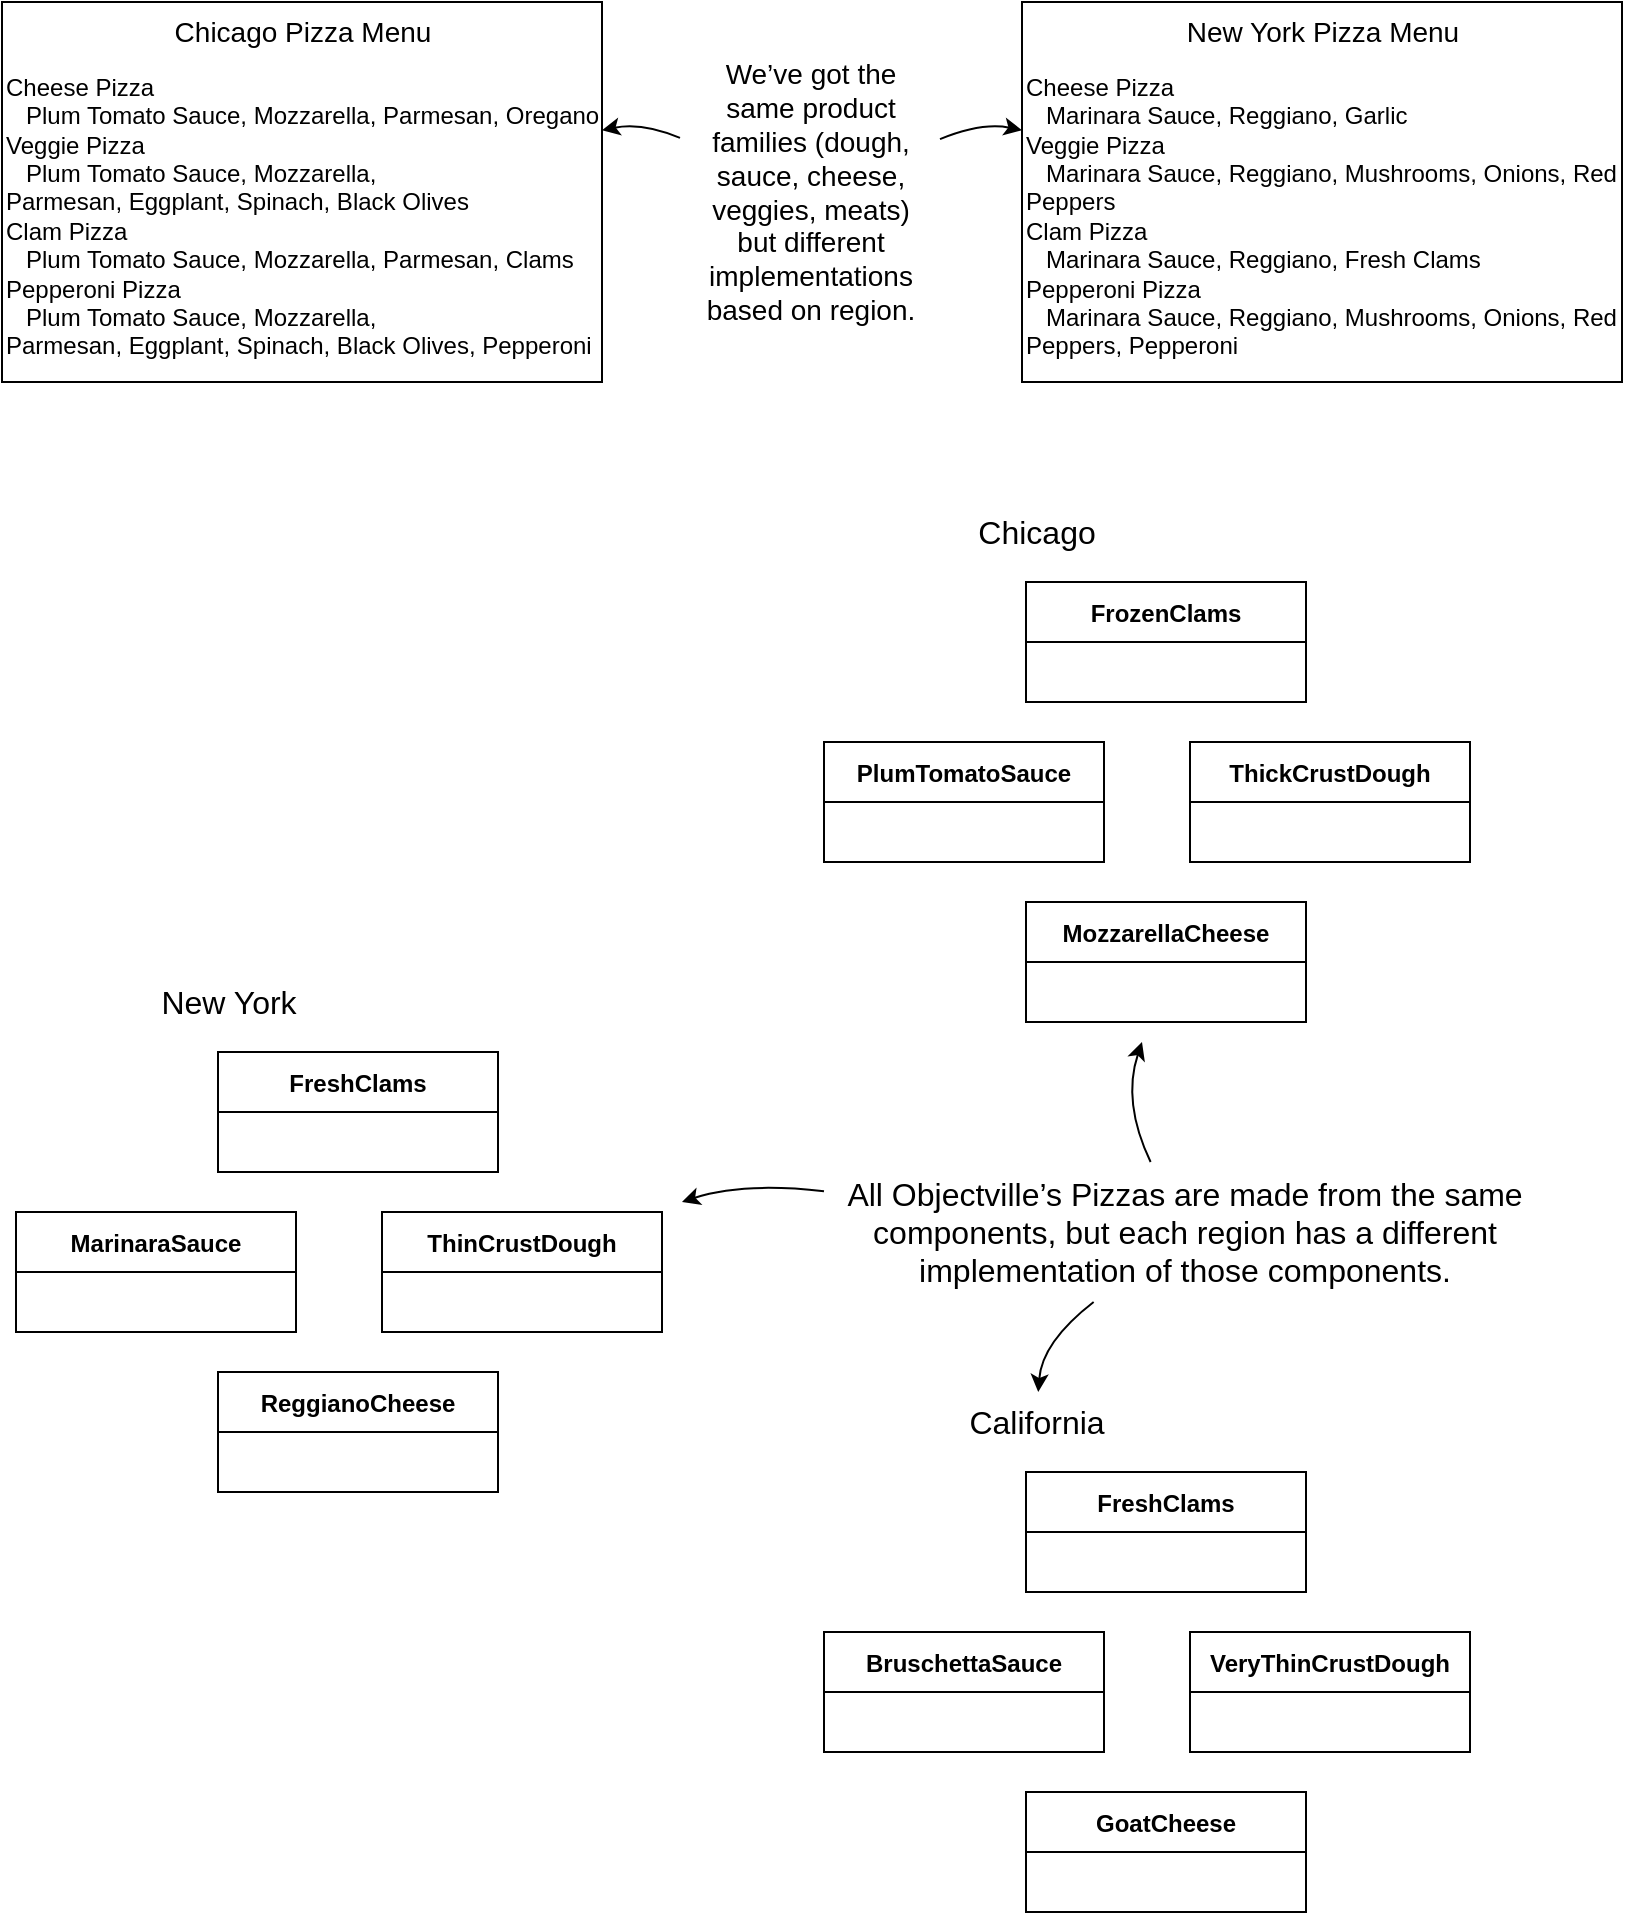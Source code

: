 <mxfile version="20.7.4" type="device"><diagram id="ahAyE9eUKxN_0jiChCt0" name="Sayfa -1"><mxGraphModel dx="1404" dy="837" grid="1" gridSize="10" guides="1" tooltips="1" connect="1" arrows="1" fold="1" page="1" pageScale="1" pageWidth="827" pageHeight="1169" math="0" shadow="0"><root><mxCell id="0"/><mxCell id="1" parent="0"/><mxCell id="sAljhHYMFbGkxXdICW-z-4" value="" style="group" parent="1" vertex="1" connectable="0"><mxGeometry x="10" y="40" width="300" height="190" as="geometry"/></mxCell><mxCell id="sAljhHYMFbGkxXdICW-z-2" value="&lt;br&gt;&lt;br&gt;&lt;div&gt;Cheese Pizza&lt;/div&gt;&lt;div&gt;&amp;nbsp; &amp;nbsp;Plum Tomato Sauce, Mozzarella, Parmesan,&amp;nbsp;&lt;span style=&quot;background-color: initial;&quot;&gt;Oregano&lt;/span&gt;&lt;/div&gt;&lt;div&gt;Veggie Pizza&lt;/div&gt;&lt;div&gt;&amp;nbsp; &amp;nbsp;Plum Tomato Sauce, Mozzarella, Parmesan,&amp;nbsp;&lt;span style=&quot;background-color: initial;&quot;&gt;Eggplant, Spinach, Black Olives&lt;/span&gt;&lt;/div&gt;&lt;div&gt;Clam Pizza&lt;/div&gt;&lt;div&gt;&amp;nbsp; &amp;nbsp;Plum Tomato Sauce, Mozzarella, Parmesan, Clams&lt;/div&gt;&lt;div&gt;Pepperoni Pizza&lt;/div&gt;&lt;div&gt;&amp;nbsp; &amp;nbsp;Plum Tomato Sauce, Mozzarella, Parmesan,&amp;nbsp;&lt;span style=&quot;background-color: initial;&quot;&gt;Eggplant, Spinach, Black Olives, Pepperoni&lt;/span&gt;&lt;/div&gt;" style="rounded=0;whiteSpace=wrap;html=1;verticalAlign=top;align=left;" parent="sAljhHYMFbGkxXdICW-z-4" vertex="1"><mxGeometry width="300" height="190" as="geometry"/></mxCell><mxCell id="sAljhHYMFbGkxXdICW-z-3" value="Chicago Pizza Menu" style="text;html=1;align=center;verticalAlign=middle;resizable=0;points=[];autosize=1;strokeColor=none;fillColor=none;fontSize=14;" parent="sAljhHYMFbGkxXdICW-z-4" vertex="1"><mxGeometry x="75" width="150" height="30" as="geometry"/></mxCell><mxCell id="sAljhHYMFbGkxXdICW-z-5" value="" style="group;spacingTop=0;spacingLeft=0;spacingBottom=0;spacingRight=0;spacing=2;" parent="1" vertex="1" connectable="0"><mxGeometry x="520" y="40" width="300" height="190" as="geometry"/></mxCell><mxCell id="sAljhHYMFbGkxXdICW-z-6" value="&lt;br&gt;&lt;br&gt;&lt;div&gt;&lt;div&gt;Cheese Pizza&lt;/div&gt;&lt;div&gt;&amp;nbsp; &amp;nbsp;Marinara Sauce, Reggiano, Garlic&lt;/div&gt;&lt;div&gt;Veggie Pizza&lt;/div&gt;&lt;div&gt;&amp;nbsp; &amp;nbsp;Marinara Sauce, Reggiano, Mushrooms,&amp;nbsp;&lt;span style=&quot;background-color: initial;&quot;&gt;Onions, Red Peppers&lt;/span&gt;&lt;/div&gt;&lt;div&gt;Clam Pizza&lt;/div&gt;&lt;div&gt;&amp;nbsp; &amp;nbsp;Marinara Sauce, Reggiano, Fresh Clams&lt;/div&gt;&lt;div&gt;Pepperoni Pizza&lt;/div&gt;&lt;div&gt;&amp;nbsp; &amp;nbsp;Marinara Sauce, Reggiano, Mushrooms,&amp;nbsp;&lt;span style=&quot;background-color: initial;&quot;&gt;Onions, Red Peppers, Pepperoni&lt;/span&gt;&lt;/div&gt;&lt;/div&gt;" style="rounded=0;whiteSpace=wrap;html=1;verticalAlign=top;align=left;" parent="sAljhHYMFbGkxXdICW-z-5" vertex="1"><mxGeometry width="300" height="190" as="geometry"/></mxCell><mxCell id="sAljhHYMFbGkxXdICW-z-7" value="New York Pizza Menu" style="text;html=1;align=center;verticalAlign=middle;resizable=0;points=[];autosize=1;strokeColor=none;fillColor=none;fontSize=14;" parent="sAljhHYMFbGkxXdICW-z-5" vertex="1"><mxGeometry x="70" width="160" height="30" as="geometry"/></mxCell><mxCell id="sAljhHYMFbGkxXdICW-z-8" value="&lt;div&gt;We’ve got the&lt;/div&gt;&lt;div&gt;same product&lt;/div&gt;&lt;div&gt;families (dough,&lt;/div&gt;&lt;div&gt;sauce, cheese,&lt;/div&gt;&lt;div&gt;veggies, meats)&lt;/div&gt;&lt;div&gt;but different&lt;/div&gt;&lt;div&gt;implementations&lt;/div&gt;&lt;div&gt;based on region.&lt;/div&gt;" style="text;html=1;align=center;verticalAlign=middle;resizable=0;points=[];autosize=1;strokeColor=none;fillColor=none;fontSize=14;" parent="1" vertex="1"><mxGeometry x="349" y="60" width="130" height="150" as="geometry"/></mxCell><mxCell id="sAljhHYMFbGkxXdICW-z-9" value="" style="endArrow=classic;html=1;fontSize=14;curved=1;" parent="1" source="sAljhHYMFbGkxXdICW-z-8" target="sAljhHYMFbGkxXdICW-z-2" edge="1"><mxGeometry width="50" height="50" relative="1" as="geometry"><mxPoint x="400" y="270" as="sourcePoint"/><mxPoint x="320" y="110" as="targetPoint"/><Array as="points"><mxPoint x="330" y="100"/></Array></mxGeometry></mxCell><mxCell id="sAljhHYMFbGkxXdICW-z-11" value="" style="endArrow=classic;html=1;fontSize=14;curved=1;" parent="1" source="sAljhHYMFbGkxXdICW-z-8" target="sAljhHYMFbGkxXdICW-z-6" edge="1"><mxGeometry width="50" height="50" relative="1" as="geometry"><mxPoint x="359" y="117.917" as="sourcePoint"/><mxPoint x="320" y="114.118" as="targetPoint"/><Array as="points"><mxPoint x="500" y="100"/></Array></mxGeometry></mxCell><mxCell id="sAljhHYMFbGkxXdICW-z-52" value="&lt;div&gt;All Objectville’s Pizzas are made from the same&lt;/div&gt;&lt;div&gt;components, but each region has a different&lt;/div&gt;&lt;div&gt;implementation of those components.&lt;/div&gt;" style="text;html=1;align=center;verticalAlign=middle;resizable=0;points=[];autosize=1;strokeColor=none;fillColor=none;fontSize=16;" parent="1" vertex="1"><mxGeometry x="421" y="620" width="360" height="70" as="geometry"/></mxCell><mxCell id="sAljhHYMFbGkxXdICW-z-54" value="" style="group" parent="1" vertex="1" connectable="0"><mxGeometry x="421" y="290" width="323" height="260" as="geometry"/></mxCell><mxCell id="Iawm13_EEWdGTbB6uH1O-1" value="FrozenClams" style="swimlane;fontStyle=1;childLayout=stackLayout;horizontal=1;startSize=30;horizontalStack=0;resizeParent=1;resizeParentMax=0;resizeLast=0;collapsible=1;marginBottom=0;" parent="sAljhHYMFbGkxXdICW-z-54" vertex="1"><mxGeometry x="101" y="40" width="140" height="60" as="geometry"/></mxCell><mxCell id="sAljhHYMFbGkxXdICW-z-12" value="PlumTomatoSauce" style="swimlane;fontStyle=1;childLayout=stackLayout;horizontal=1;startSize=30;horizontalStack=0;resizeParent=1;resizeParentMax=0;resizeLast=0;collapsible=1;marginBottom=0;" parent="sAljhHYMFbGkxXdICW-z-54" vertex="1"><mxGeometry y="120" width="140" height="60" as="geometry"/></mxCell><mxCell id="sAljhHYMFbGkxXdICW-z-13" value="MozzarellaCheese" style="swimlane;fontStyle=1;childLayout=stackLayout;horizontal=1;startSize=30;horizontalStack=0;resizeParent=1;resizeParentMax=0;resizeLast=0;collapsible=1;marginBottom=0;" parent="sAljhHYMFbGkxXdICW-z-54" vertex="1"><mxGeometry x="101" y="200" width="140" height="60" as="geometry"/></mxCell><mxCell id="sAljhHYMFbGkxXdICW-z-14" value="ThickCrustDough" style="swimlane;fontStyle=1;childLayout=stackLayout;horizontal=1;startSize=30;horizontalStack=0;resizeParent=1;resizeParentMax=0;resizeLast=0;collapsible=1;marginBottom=0;" parent="sAljhHYMFbGkxXdICW-z-54" vertex="1"><mxGeometry x="183" y="120" width="140" height="60" as="geometry"/></mxCell><mxCell id="sAljhHYMFbGkxXdICW-z-15" value="Chicago" style="text;html=1;align=center;verticalAlign=middle;resizable=0;points=[];autosize=1;strokeColor=none;fillColor=none;fontSize=16;" parent="sAljhHYMFbGkxXdICW-z-54" vertex="1"><mxGeometry x="66" width="80" height="30" as="geometry"/></mxCell><mxCell id="sAljhHYMFbGkxXdICW-z-55" value="" style="group" parent="1" vertex="1" connectable="0"><mxGeometry x="17" y="525" width="323" height="260" as="geometry"/></mxCell><mxCell id="sAljhHYMFbGkxXdICW-z-41" value="FreshClams" style="swimlane;fontStyle=1;childLayout=stackLayout;horizontal=1;startSize=30;horizontalStack=0;resizeParent=1;resizeParentMax=0;resizeLast=0;collapsible=1;marginBottom=0;" parent="sAljhHYMFbGkxXdICW-z-55" vertex="1"><mxGeometry x="101" y="40" width="140" height="60" as="geometry"/></mxCell><mxCell id="sAljhHYMFbGkxXdICW-z-42" value="MarinaraSauce" style="swimlane;fontStyle=1;childLayout=stackLayout;horizontal=1;startSize=30;horizontalStack=0;resizeParent=1;resizeParentMax=0;resizeLast=0;collapsible=1;marginBottom=0;" parent="sAljhHYMFbGkxXdICW-z-55" vertex="1"><mxGeometry y="120" width="140" height="60" as="geometry"/></mxCell><mxCell id="sAljhHYMFbGkxXdICW-z-43" value="ReggianoCheese" style="swimlane;fontStyle=1;childLayout=stackLayout;horizontal=1;startSize=30;horizontalStack=0;resizeParent=1;resizeParentMax=0;resizeLast=0;collapsible=1;marginBottom=0;" parent="sAljhHYMFbGkxXdICW-z-55" vertex="1"><mxGeometry x="101" y="200" width="140" height="60" as="geometry"/></mxCell><mxCell id="sAljhHYMFbGkxXdICW-z-44" value="ThinCrustDough" style="swimlane;fontStyle=1;childLayout=stackLayout;horizontal=1;startSize=30;horizontalStack=0;resizeParent=1;resizeParentMax=0;resizeLast=0;collapsible=1;marginBottom=0;" parent="sAljhHYMFbGkxXdICW-z-55" vertex="1"><mxGeometry x="183" y="120" width="140" height="60" as="geometry"/></mxCell><mxCell id="sAljhHYMFbGkxXdICW-z-45" value="New York" style="text;html=1;align=center;verticalAlign=middle;resizable=0;points=[];autosize=1;strokeColor=none;fillColor=none;fontSize=16;" parent="sAljhHYMFbGkxXdICW-z-55" vertex="1"><mxGeometry x="61" width="90" height="30" as="geometry"/></mxCell><mxCell id="sAljhHYMFbGkxXdICW-z-56" value="" style="group" parent="1" vertex="1" connectable="0"><mxGeometry x="421" y="735" width="323" height="260" as="geometry"/></mxCell><mxCell id="sAljhHYMFbGkxXdICW-z-47" value="FreshClams" style="swimlane;fontStyle=1;childLayout=stackLayout;horizontal=1;startSize=30;horizontalStack=0;resizeParent=1;resizeParentMax=0;resizeLast=0;collapsible=1;marginBottom=0;" parent="sAljhHYMFbGkxXdICW-z-56" vertex="1"><mxGeometry x="101" y="40" width="140" height="60" as="geometry"/></mxCell><mxCell id="sAljhHYMFbGkxXdICW-z-48" value="BruschettaSauce" style="swimlane;fontStyle=1;childLayout=stackLayout;horizontal=1;startSize=30;horizontalStack=0;resizeParent=1;resizeParentMax=0;resizeLast=0;collapsible=1;marginBottom=0;" parent="sAljhHYMFbGkxXdICW-z-56" vertex="1"><mxGeometry y="120" width="140" height="60" as="geometry"/></mxCell><mxCell id="sAljhHYMFbGkxXdICW-z-49" value="GoatCheese" style="swimlane;fontStyle=1;childLayout=stackLayout;horizontal=1;startSize=30;horizontalStack=0;resizeParent=1;resizeParentMax=0;resizeLast=0;collapsible=1;marginBottom=0;" parent="sAljhHYMFbGkxXdICW-z-56" vertex="1"><mxGeometry x="101" y="200" width="140" height="60" as="geometry"/></mxCell><mxCell id="sAljhHYMFbGkxXdICW-z-50" value="VeryThinCrustDough" style="swimlane;fontStyle=1;childLayout=stackLayout;horizontal=1;startSize=30;horizontalStack=0;resizeParent=1;resizeParentMax=0;resizeLast=0;collapsible=1;marginBottom=0;" parent="sAljhHYMFbGkxXdICW-z-56" vertex="1"><mxGeometry x="183" y="120" width="140" height="60" as="geometry"/></mxCell><mxCell id="sAljhHYMFbGkxXdICW-z-51" value="California" style="text;html=1;align=center;verticalAlign=middle;resizable=0;points=[];autosize=1;strokeColor=none;fillColor=none;fontSize=16;" parent="sAljhHYMFbGkxXdICW-z-56" vertex="1"><mxGeometry x="61" width="90" height="30" as="geometry"/></mxCell><mxCell id="sAljhHYMFbGkxXdICW-z-57" value="" style="endArrow=classic;html=1;fontSize=16;curved=1;" parent="1" source="sAljhHYMFbGkxXdICW-z-52" target="sAljhHYMFbGkxXdICW-z-51" edge="1"><mxGeometry width="50" height="50" relative="1" as="geometry"><mxPoint x="270" y="890" as="sourcePoint"/><mxPoint x="270" y="900" as="targetPoint"/><Array as="points"><mxPoint x="530" y="710"/></Array></mxGeometry></mxCell><mxCell id="sAljhHYMFbGkxXdICW-z-58" value="" style="endArrow=classic;html=1;fontSize=16;curved=1;" parent="1" source="sAljhHYMFbGkxXdICW-z-52" edge="1"><mxGeometry width="50" height="50" relative="1" as="geometry"><mxPoint x="250" y="880" as="sourcePoint"/><mxPoint x="580" y="560" as="targetPoint"/><Array as="points"><mxPoint x="570" y="590"/></Array></mxGeometry></mxCell><mxCell id="sAljhHYMFbGkxXdICW-z-59" value="" style="endArrow=classic;html=1;fontSize=16;curved=1;" parent="1" source="sAljhHYMFbGkxXdICW-z-52" edge="1"><mxGeometry width="50" height="50" relative="1" as="geometry"><mxPoint x="160" y="880" as="sourcePoint"/><mxPoint x="350" y="640" as="targetPoint"/><Array as="points"><mxPoint x="380" y="630"/></Array></mxGeometry></mxCell></root></mxGraphModel></diagram></mxfile>